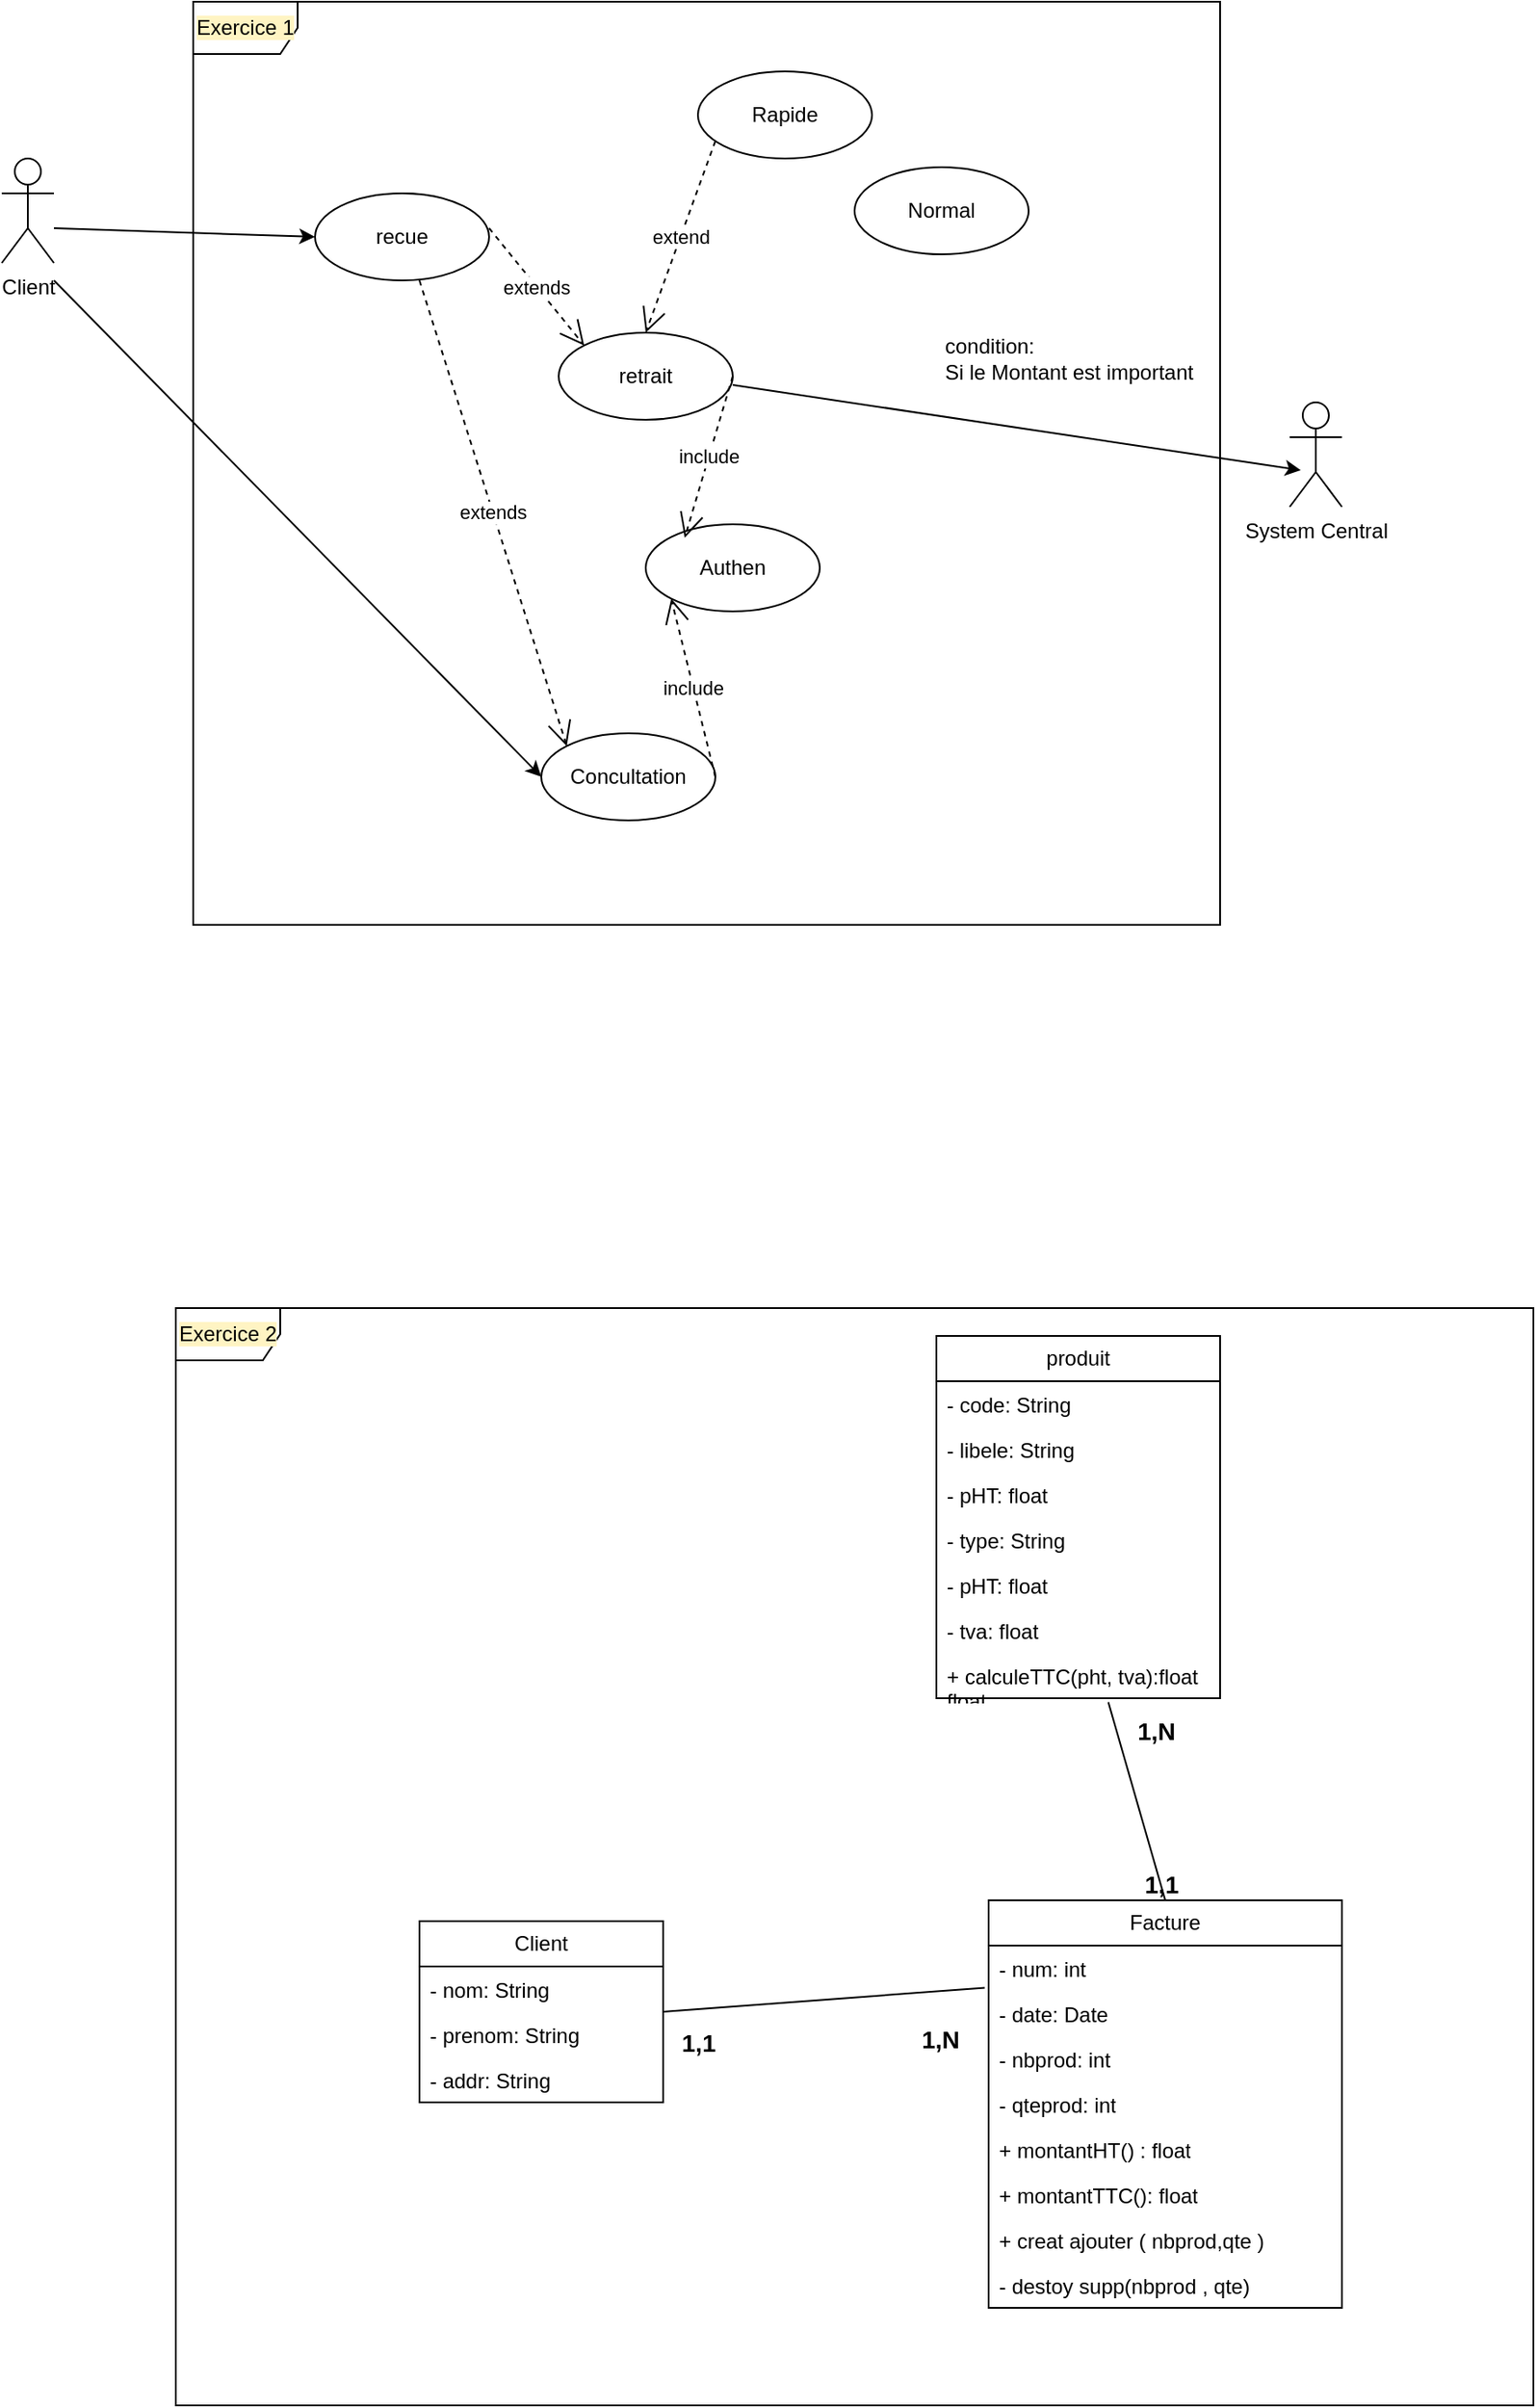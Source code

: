 <mxfile version="22.1.2" type="device">
  <diagram name="Page-1" id="pq0y2L9d5JLGlG0ghc40">
    <mxGraphModel dx="1036" dy="614" grid="1" gridSize="10" guides="1" tooltips="1" connect="1" arrows="1" fold="1" page="1" pageScale="1" pageWidth="850" pageHeight="1100" math="0" shadow="0">
      <root>
        <mxCell id="0" />
        <mxCell id="1" parent="0" />
        <mxCell id="T3AyS3uvBpFW_vRgurVi-3" value="&lt;span style=&quot;background-color: rgb(255, 244, 195);&quot;&gt;Exercice 1&lt;/span&gt;" style="shape=umlFrame;whiteSpace=wrap;html=1;pointerEvents=0;" vertex="1" parent="1">
          <mxGeometry x="270" y="50" width="590" height="530" as="geometry" />
        </mxCell>
        <mxCell id="T3AyS3uvBpFW_vRgurVi-4" value="Client" style="shape=umlActor;verticalLabelPosition=bottom;verticalAlign=top;html=1;" vertex="1" parent="1">
          <mxGeometry x="160" y="140" width="30" height="60" as="geometry" />
        </mxCell>
        <mxCell id="T3AyS3uvBpFW_vRgurVi-5" value="recue" style="ellipse;whiteSpace=wrap;html=1;" vertex="1" parent="1">
          <mxGeometry x="340" y="160" width="100" height="50" as="geometry" />
        </mxCell>
        <mxCell id="T3AyS3uvBpFW_vRgurVi-6" value="retrait" style="ellipse;whiteSpace=wrap;html=1;" vertex="1" parent="1">
          <mxGeometry x="480" y="240" width="100" height="50" as="geometry" />
        </mxCell>
        <mxCell id="T3AyS3uvBpFW_vRgurVi-7" value="Concultation" style="ellipse;whiteSpace=wrap;html=1;" vertex="1" parent="1">
          <mxGeometry x="470" y="470" width="100" height="50" as="geometry" />
        </mxCell>
        <mxCell id="T3AyS3uvBpFW_vRgurVi-8" value="Rapide" style="ellipse;whiteSpace=wrap;html=1;" vertex="1" parent="1">
          <mxGeometry x="560" y="90" width="100" height="50" as="geometry" />
        </mxCell>
        <mxCell id="T3AyS3uvBpFW_vRgurVi-9" value="Normal" style="ellipse;whiteSpace=wrap;html=1;" vertex="1" parent="1">
          <mxGeometry x="650" y="145" width="100" height="50" as="geometry" />
        </mxCell>
        <mxCell id="T3AyS3uvBpFW_vRgurVi-10" value="Authen" style="ellipse;whiteSpace=wrap;html=1;" vertex="1" parent="1">
          <mxGeometry x="530" y="350" width="100" height="50" as="geometry" />
        </mxCell>
        <mxCell id="T3AyS3uvBpFW_vRgurVi-12" value="extends" style="endArrow=open;endSize=12;dashed=1;html=1;rounded=0;entryX=0;entryY=0;entryDx=0;entryDy=0;" edge="1" parent="1" target="T3AyS3uvBpFW_vRgurVi-6">
          <mxGeometry width="160" relative="1" as="geometry">
            <mxPoint x="440" y="180" as="sourcePoint" />
            <mxPoint x="600" y="180" as="targetPoint" />
          </mxGeometry>
        </mxCell>
        <mxCell id="T3AyS3uvBpFW_vRgurVi-13" value="extends" style="endArrow=open;endSize=12;dashed=1;html=1;rounded=0;entryX=0;entryY=0;entryDx=0;entryDy=0;" edge="1" parent="1" target="T3AyS3uvBpFW_vRgurVi-7">
          <mxGeometry width="160" relative="1" as="geometry">
            <mxPoint x="400" y="210" as="sourcePoint" />
            <mxPoint x="560" y="210" as="targetPoint" />
          </mxGeometry>
        </mxCell>
        <mxCell id="T3AyS3uvBpFW_vRgurVi-14" value="include" style="endArrow=open;endSize=12;dashed=1;html=1;rounded=0;entryX=0.224;entryY=0.156;entryDx=0;entryDy=0;entryPerimeter=0;exitX=1;exitY=0.5;exitDx=0;exitDy=0;" edge="1" parent="1" source="T3AyS3uvBpFW_vRgurVi-6" target="T3AyS3uvBpFW_vRgurVi-10">
          <mxGeometry width="160" relative="1" as="geometry">
            <mxPoint x="600" y="250" as="sourcePoint" />
            <mxPoint x="760" y="250" as="targetPoint" />
          </mxGeometry>
        </mxCell>
        <mxCell id="T3AyS3uvBpFW_vRgurVi-15" value="include" style="endArrow=open;endSize=12;dashed=1;html=1;rounded=0;entryX=0;entryY=1;entryDx=0;entryDy=0;exitX=1;exitY=0.5;exitDx=0;exitDy=0;" edge="1" parent="1" source="T3AyS3uvBpFW_vRgurVi-7" target="T3AyS3uvBpFW_vRgurVi-10">
          <mxGeometry width="160" relative="1" as="geometry">
            <mxPoint x="610" y="360" as="sourcePoint" />
            <mxPoint x="770" y="360" as="targetPoint" />
          </mxGeometry>
        </mxCell>
        <mxCell id="T3AyS3uvBpFW_vRgurVi-16" value="System Central" style="shape=umlActor;verticalLabelPosition=bottom;verticalAlign=top;html=1;" vertex="1" parent="1">
          <mxGeometry x="900" y="280" width="30" height="60" as="geometry" />
        </mxCell>
        <mxCell id="T3AyS3uvBpFW_vRgurVi-17" value="extend" style="endArrow=open;endSize=12;dashed=1;html=1;rounded=0;entryX=0.5;entryY=0;entryDx=0;entryDy=0;" edge="1" parent="1" target="T3AyS3uvBpFW_vRgurVi-6">
          <mxGeometry width="160" relative="1" as="geometry">
            <mxPoint x="570" y="130" as="sourcePoint" />
            <mxPoint x="730" y="130" as="targetPoint" />
          </mxGeometry>
        </mxCell>
        <mxCell id="T3AyS3uvBpFW_vRgurVi-24" value="condition:&amp;nbsp;&lt;br&gt;Si le Montant est important" style="text;html=1;strokeColor=none;fillColor=none;align=left;verticalAlign=middle;whiteSpace=wrap;rounded=0;" vertex="1" parent="1">
          <mxGeometry x="700" y="240" width="160" height="30" as="geometry" />
        </mxCell>
        <mxCell id="T3AyS3uvBpFW_vRgurVi-25" value="" style="endArrow=classic;html=1;rounded=0;entryX=0.213;entryY=0.65;entryDx=0;entryDy=0;entryPerimeter=0;" edge="1" parent="1" target="T3AyS3uvBpFW_vRgurVi-16">
          <mxGeometry width="50" height="50" relative="1" as="geometry">
            <mxPoint x="580" y="270" as="sourcePoint" />
            <mxPoint x="630" y="220" as="targetPoint" />
          </mxGeometry>
        </mxCell>
        <mxCell id="T3AyS3uvBpFW_vRgurVi-26" value="" style="endArrow=classic;html=1;rounded=0;entryX=0;entryY=0.5;entryDx=0;entryDy=0;" edge="1" parent="1" target="T3AyS3uvBpFW_vRgurVi-5">
          <mxGeometry width="50" height="50" relative="1" as="geometry">
            <mxPoint x="190" y="180" as="sourcePoint" />
            <mxPoint x="516" y="229" as="targetPoint" />
          </mxGeometry>
        </mxCell>
        <mxCell id="T3AyS3uvBpFW_vRgurVi-27" value="" style="endArrow=classic;html=1;rounded=0;entryX=0;entryY=0.5;entryDx=0;entryDy=0;" edge="1" parent="1" target="T3AyS3uvBpFW_vRgurVi-7">
          <mxGeometry width="50" height="50" relative="1" as="geometry">
            <mxPoint x="190" y="210" as="sourcePoint" />
            <mxPoint x="340" y="215" as="targetPoint" />
          </mxGeometry>
        </mxCell>
        <mxCell id="T3AyS3uvBpFW_vRgurVi-28" value="&lt;span style=&quot;background-color: rgb(255, 244, 195);&quot;&gt;Exercice 2&lt;/span&gt;" style="shape=umlFrame;whiteSpace=wrap;html=1;pointerEvents=0;" vertex="1" parent="1">
          <mxGeometry x="260" y="800" width="780" height="630" as="geometry" />
        </mxCell>
        <mxCell id="T3AyS3uvBpFW_vRgurVi-29" value="Client" style="swimlane;fontStyle=0;childLayout=stackLayout;horizontal=1;startSize=26;fillColor=none;horizontalStack=0;resizeParent=1;resizeParentMax=0;resizeLast=0;collapsible=1;marginBottom=0;whiteSpace=wrap;html=1;" vertex="1" parent="1">
          <mxGeometry x="400" y="1152" width="140" height="104" as="geometry" />
        </mxCell>
        <mxCell id="T3AyS3uvBpFW_vRgurVi-30" value="- nom: String" style="text;strokeColor=none;fillColor=none;align=left;verticalAlign=top;spacingLeft=4;spacingRight=4;overflow=hidden;rotatable=0;points=[[0,0.5],[1,0.5]];portConstraint=eastwest;whiteSpace=wrap;html=1;" vertex="1" parent="T3AyS3uvBpFW_vRgurVi-29">
          <mxGeometry y="26" width="140" height="26" as="geometry" />
        </mxCell>
        <mxCell id="T3AyS3uvBpFW_vRgurVi-31" value="- prenom: String" style="text;strokeColor=none;fillColor=none;align=left;verticalAlign=top;spacingLeft=4;spacingRight=4;overflow=hidden;rotatable=0;points=[[0,0.5],[1,0.5]];portConstraint=eastwest;whiteSpace=wrap;html=1;" vertex="1" parent="T3AyS3uvBpFW_vRgurVi-29">
          <mxGeometry y="52" width="140" height="26" as="geometry" />
        </mxCell>
        <mxCell id="T3AyS3uvBpFW_vRgurVi-32" value="- addr: String" style="text;strokeColor=none;fillColor=none;align=left;verticalAlign=top;spacingLeft=4;spacingRight=4;overflow=hidden;rotatable=0;points=[[0,0.5],[1,0.5]];portConstraint=eastwest;whiteSpace=wrap;html=1;" vertex="1" parent="T3AyS3uvBpFW_vRgurVi-29">
          <mxGeometry y="78" width="140" height="26" as="geometry" />
        </mxCell>
        <mxCell id="T3AyS3uvBpFW_vRgurVi-33" value="produit" style="swimlane;fontStyle=0;childLayout=stackLayout;horizontal=1;startSize=26;fillColor=none;horizontalStack=0;resizeParent=1;resizeParentMax=0;resizeLast=0;collapsible=1;marginBottom=0;whiteSpace=wrap;html=1;" vertex="1" parent="1">
          <mxGeometry x="697" y="816" width="163" height="208" as="geometry" />
        </mxCell>
        <mxCell id="T3AyS3uvBpFW_vRgurVi-34" value="- code: String" style="text;strokeColor=none;fillColor=none;align=left;verticalAlign=top;spacingLeft=4;spacingRight=4;overflow=hidden;rotatable=0;points=[[0,0.5],[1,0.5]];portConstraint=eastwest;whiteSpace=wrap;html=1;" vertex="1" parent="T3AyS3uvBpFW_vRgurVi-33">
          <mxGeometry y="26" width="163" height="26" as="geometry" />
        </mxCell>
        <mxCell id="T3AyS3uvBpFW_vRgurVi-35" value="- libele: String" style="text;strokeColor=none;fillColor=none;align=left;verticalAlign=top;spacingLeft=4;spacingRight=4;overflow=hidden;rotatable=0;points=[[0,0.5],[1,0.5]];portConstraint=eastwest;whiteSpace=wrap;html=1;" vertex="1" parent="T3AyS3uvBpFW_vRgurVi-33">
          <mxGeometry y="52" width="163" height="26" as="geometry" />
        </mxCell>
        <mxCell id="T3AyS3uvBpFW_vRgurVi-36" value="- pHT: float" style="text;strokeColor=none;fillColor=none;align=left;verticalAlign=top;spacingLeft=4;spacingRight=4;overflow=hidden;rotatable=0;points=[[0,0.5],[1,0.5]];portConstraint=eastwest;whiteSpace=wrap;html=1;" vertex="1" parent="T3AyS3uvBpFW_vRgurVi-33">
          <mxGeometry y="78" width="163" height="26" as="geometry" />
        </mxCell>
        <mxCell id="T3AyS3uvBpFW_vRgurVi-48" value="- type: String" style="text;strokeColor=none;fillColor=none;align=left;verticalAlign=top;spacingLeft=4;spacingRight=4;overflow=hidden;rotatable=0;points=[[0,0.5],[1,0.5]];portConstraint=eastwest;whiteSpace=wrap;html=1;" vertex="1" parent="T3AyS3uvBpFW_vRgurVi-33">
          <mxGeometry y="104" width="163" height="26" as="geometry" />
        </mxCell>
        <mxCell id="T3AyS3uvBpFW_vRgurVi-47" value="- pHT: float" style="text;strokeColor=none;fillColor=none;align=left;verticalAlign=top;spacingLeft=4;spacingRight=4;overflow=hidden;rotatable=0;points=[[0,0.5],[1,0.5]];portConstraint=eastwest;whiteSpace=wrap;html=1;" vertex="1" parent="T3AyS3uvBpFW_vRgurVi-33">
          <mxGeometry y="130" width="163" height="26" as="geometry" />
        </mxCell>
        <mxCell id="T3AyS3uvBpFW_vRgurVi-45" value="- tva: float" style="text;strokeColor=none;fillColor=none;align=left;verticalAlign=top;spacingLeft=4;spacingRight=4;overflow=hidden;rotatable=0;points=[[0,0.5],[1,0.5]];portConstraint=eastwest;whiteSpace=wrap;html=1;" vertex="1" parent="T3AyS3uvBpFW_vRgurVi-33">
          <mxGeometry y="156" width="163" height="26" as="geometry" />
        </mxCell>
        <mxCell id="T3AyS3uvBpFW_vRgurVi-46" value="+ calculeTTC(pht, tva):float float" style="text;strokeColor=none;fillColor=none;align=left;verticalAlign=top;spacingLeft=4;spacingRight=4;overflow=hidden;rotatable=0;points=[[0,0.5],[1,0.5]];portConstraint=eastwest;whiteSpace=wrap;html=1;" vertex="1" parent="T3AyS3uvBpFW_vRgurVi-33">
          <mxGeometry y="182" width="163" height="26" as="geometry" />
        </mxCell>
        <mxCell id="T3AyS3uvBpFW_vRgurVi-37" value="Facture" style="swimlane;fontStyle=0;childLayout=stackLayout;horizontal=1;startSize=26;fillColor=none;horizontalStack=0;resizeParent=1;resizeParentMax=0;resizeLast=0;collapsible=1;marginBottom=0;whiteSpace=wrap;html=1;" vertex="1" parent="1">
          <mxGeometry x="727" y="1140" width="203" height="234" as="geometry" />
        </mxCell>
        <mxCell id="T3AyS3uvBpFW_vRgurVi-38" value="- num: int" style="text;strokeColor=none;fillColor=none;align=left;verticalAlign=top;spacingLeft=4;spacingRight=4;overflow=hidden;rotatable=0;points=[[0,0.5],[1,0.5]];portConstraint=eastwest;whiteSpace=wrap;html=1;" vertex="1" parent="T3AyS3uvBpFW_vRgurVi-37">
          <mxGeometry y="26" width="203" height="26" as="geometry" />
        </mxCell>
        <mxCell id="T3AyS3uvBpFW_vRgurVi-39" value="- date: Date" style="text;strokeColor=none;fillColor=none;align=left;verticalAlign=top;spacingLeft=4;spacingRight=4;overflow=hidden;rotatable=0;points=[[0,0.5],[1,0.5]];portConstraint=eastwest;whiteSpace=wrap;html=1;" vertex="1" parent="T3AyS3uvBpFW_vRgurVi-37">
          <mxGeometry y="52" width="203" height="26" as="geometry" />
        </mxCell>
        <mxCell id="T3AyS3uvBpFW_vRgurVi-43" value="- nbprod: int" style="text;strokeColor=none;fillColor=none;align=left;verticalAlign=top;spacingLeft=4;spacingRight=4;overflow=hidden;rotatable=0;points=[[0,0.5],[1,0.5]];portConstraint=eastwest;whiteSpace=wrap;html=1;" vertex="1" parent="T3AyS3uvBpFW_vRgurVi-37">
          <mxGeometry y="78" width="203" height="26" as="geometry" />
        </mxCell>
        <mxCell id="T3AyS3uvBpFW_vRgurVi-44" value="- qteprod: int" style="text;strokeColor=none;fillColor=none;align=left;verticalAlign=top;spacingLeft=4;spacingRight=4;overflow=hidden;rotatable=0;points=[[0,0.5],[1,0.5]];portConstraint=eastwest;whiteSpace=wrap;html=1;" vertex="1" parent="T3AyS3uvBpFW_vRgurVi-37">
          <mxGeometry y="104" width="203" height="26" as="geometry" />
        </mxCell>
        <mxCell id="T3AyS3uvBpFW_vRgurVi-58" value="+ montantHT() : float" style="text;strokeColor=none;fillColor=none;align=left;verticalAlign=top;spacingLeft=4;spacingRight=4;overflow=hidden;rotatable=0;points=[[0,0.5],[1,0.5]];portConstraint=eastwest;whiteSpace=wrap;html=1;" vertex="1" parent="T3AyS3uvBpFW_vRgurVi-37">
          <mxGeometry y="130" width="203" height="26" as="geometry" />
        </mxCell>
        <mxCell id="T3AyS3uvBpFW_vRgurVi-60" value="+ montantTTC(): float" style="text;strokeColor=none;fillColor=none;align=left;verticalAlign=top;spacingLeft=4;spacingRight=4;overflow=hidden;rotatable=0;points=[[0,0.5],[1,0.5]];portConstraint=eastwest;whiteSpace=wrap;html=1;" vertex="1" parent="T3AyS3uvBpFW_vRgurVi-37">
          <mxGeometry y="156" width="203" height="26" as="geometry" />
        </mxCell>
        <mxCell id="T3AyS3uvBpFW_vRgurVi-59" value="+ creat ajouter ( nbprod,qte )" style="text;strokeColor=none;fillColor=none;align=left;verticalAlign=top;spacingLeft=4;spacingRight=4;overflow=hidden;rotatable=0;points=[[0,0.5],[1,0.5]];portConstraint=eastwest;whiteSpace=wrap;html=1;" vertex="1" parent="T3AyS3uvBpFW_vRgurVi-37">
          <mxGeometry y="182" width="203" height="26" as="geometry" />
        </mxCell>
        <mxCell id="T3AyS3uvBpFW_vRgurVi-57" value="- destoy supp(nbprod , qte)" style="text;strokeColor=none;fillColor=none;align=left;verticalAlign=top;spacingLeft=4;spacingRight=4;overflow=hidden;rotatable=0;points=[[0,0.5],[1,0.5]];portConstraint=eastwest;whiteSpace=wrap;html=1;" vertex="1" parent="T3AyS3uvBpFW_vRgurVi-37">
          <mxGeometry y="208" width="203" height="26" as="geometry" />
        </mxCell>
        <mxCell id="T3AyS3uvBpFW_vRgurVi-41" value="" style="endArrow=none;html=1;rounded=0;entryX=0.5;entryY=0;entryDx=0;entryDy=0;exitX=0.606;exitY=1.085;exitDx=0;exitDy=0;exitPerimeter=0;" edge="1" parent="1" source="T3AyS3uvBpFW_vRgurVi-46" target="T3AyS3uvBpFW_vRgurVi-37">
          <mxGeometry width="50" height="50" relative="1" as="geometry">
            <mxPoint x="770" y="1020" as="sourcePoint" />
            <mxPoint x="590" y="900" as="targetPoint" />
          </mxGeometry>
        </mxCell>
        <mxCell id="T3AyS3uvBpFW_vRgurVi-42" value="" style="endArrow=none;html=1;rounded=0;entryX=-0.011;entryY=-0.069;entryDx=0;entryDy=0;exitX=1;exitY=0.5;exitDx=0;exitDy=0;entryPerimeter=0;" edge="1" parent="1" source="T3AyS3uvBpFW_vRgurVi-29" target="T3AyS3uvBpFW_vRgurVi-39">
          <mxGeometry width="50" height="50" relative="1" as="geometry">
            <mxPoint x="640" y="970" as="sourcePoint" />
            <mxPoint x="640" y="1148" as="targetPoint" />
          </mxGeometry>
        </mxCell>
        <mxCell id="T3AyS3uvBpFW_vRgurVi-52" value="&lt;span style=&quot;font-size: 14px;&quot;&gt;1,1&lt;/span&gt;" style="text;align=center;fontStyle=1;verticalAlign=middle;spacingLeft=3;spacingRight=3;strokeColor=none;rotatable=0;points=[[0,0.5],[1,0.5]];portConstraint=eastwest;html=1;" vertex="1" parent="1">
          <mxGeometry x="545" y="1209" width="30" height="26" as="geometry" />
        </mxCell>
        <mxCell id="T3AyS3uvBpFW_vRgurVi-53" value="&lt;span style=&quot;font-size: 14px;&quot;&gt;1,N&lt;/span&gt;" style="text;align=center;fontStyle=1;verticalAlign=middle;spacingLeft=3;spacingRight=3;strokeColor=none;rotatable=0;points=[[0,0.5],[1,0.5]];portConstraint=eastwest;html=1;" vertex="1" parent="1">
          <mxGeometry x="679" y="1207" width="40" height="26" as="geometry" />
        </mxCell>
        <mxCell id="T3AyS3uvBpFW_vRgurVi-55" value="&lt;span style=&quot;font-size: 14px;&quot;&gt;1,N&lt;/span&gt;" style="text;align=center;fontStyle=1;verticalAlign=middle;spacingLeft=3;spacingRight=3;strokeColor=none;rotatable=0;points=[[0,0.5],[1,0.5]];portConstraint=eastwest;html=1;" vertex="1" parent="1">
          <mxGeometry x="803" y="1030" width="40" height="26" as="geometry" />
        </mxCell>
        <mxCell id="T3AyS3uvBpFW_vRgurVi-56" value="&lt;span style=&quot;font-size: 14px;&quot;&gt;1,1&lt;/span&gt;" style="text;align=center;fontStyle=1;verticalAlign=middle;spacingLeft=3;spacingRight=3;strokeColor=none;rotatable=0;points=[[0,0.5],[1,0.5]];portConstraint=eastwest;html=1;" vertex="1" parent="1">
          <mxGeometry x="811" y="1118" width="30" height="26" as="geometry" />
        </mxCell>
      </root>
    </mxGraphModel>
  </diagram>
</mxfile>
